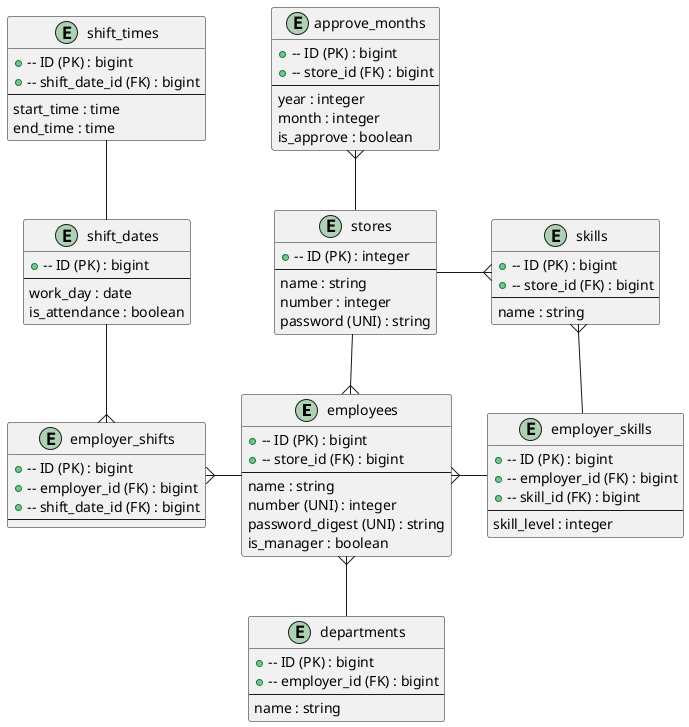 @startuml ER

entity "employees" as employees {
  +-- ID (PK) : bigint
  +-- store_id (FK) : bigint
  --
  name : string
  number (UNI) : integer
  password_digest (UNI) : string
  is_manager : boolean
}

entity "shift_times" as shift_times {
  +-- ID (PK) : bigint
  +-- shift_date_id (FK) : bigint
  --
  start_time : time
  end_time : time
}

entity "shift_dates" as shift_dates {
  +-- ID (PK) : bigint
  --
  work_day : date
  is_attendance : boolean
}

entity "employer_shifts" as employer_shifts {
  +-- ID (PK) : bigint
  +-- employer_id (FK) : bigint
  +-- shift_date_id (FK) : bigint
  --
}

entity "approve_months" as approve_months {
  +-- ID (PK) : bigint
  +-- store_id (FK) : bigint
  --
  year : integer
  month : integer
  is_approve : boolean
}

entity "departments" as departments {
  +-- ID (PK) : bigint
  +-- employer_id (FK) : bigint
  --
  name : string
}

entity "skills" as skills {
  +-- ID (PK) : bigint
  +-- store_id (FK) : bigint
  --
  name : string
}

entity "employer_skills" as employer_skills {
  +-- ID (PK) : bigint
  +-- employer_id (FK) : bigint
  +-- skill_id (FK) : bigint
  --
  skill_level : integer
}

entity "stores" as stores {
  +-- ID (PK) : integer
  --
  name : string
  number : integer
  password (UNI) : string
}

stores -d-{ employees
stores -r-{ skills
employees -l-{ employer_shifts
employer_shifts }-u- shift_dates
shift_times -- shift_dates
employer_skills -l-{ employees
employer_skills -u-{ skills
departments -u-{ employees
approve_months }-d- stores

@enduml